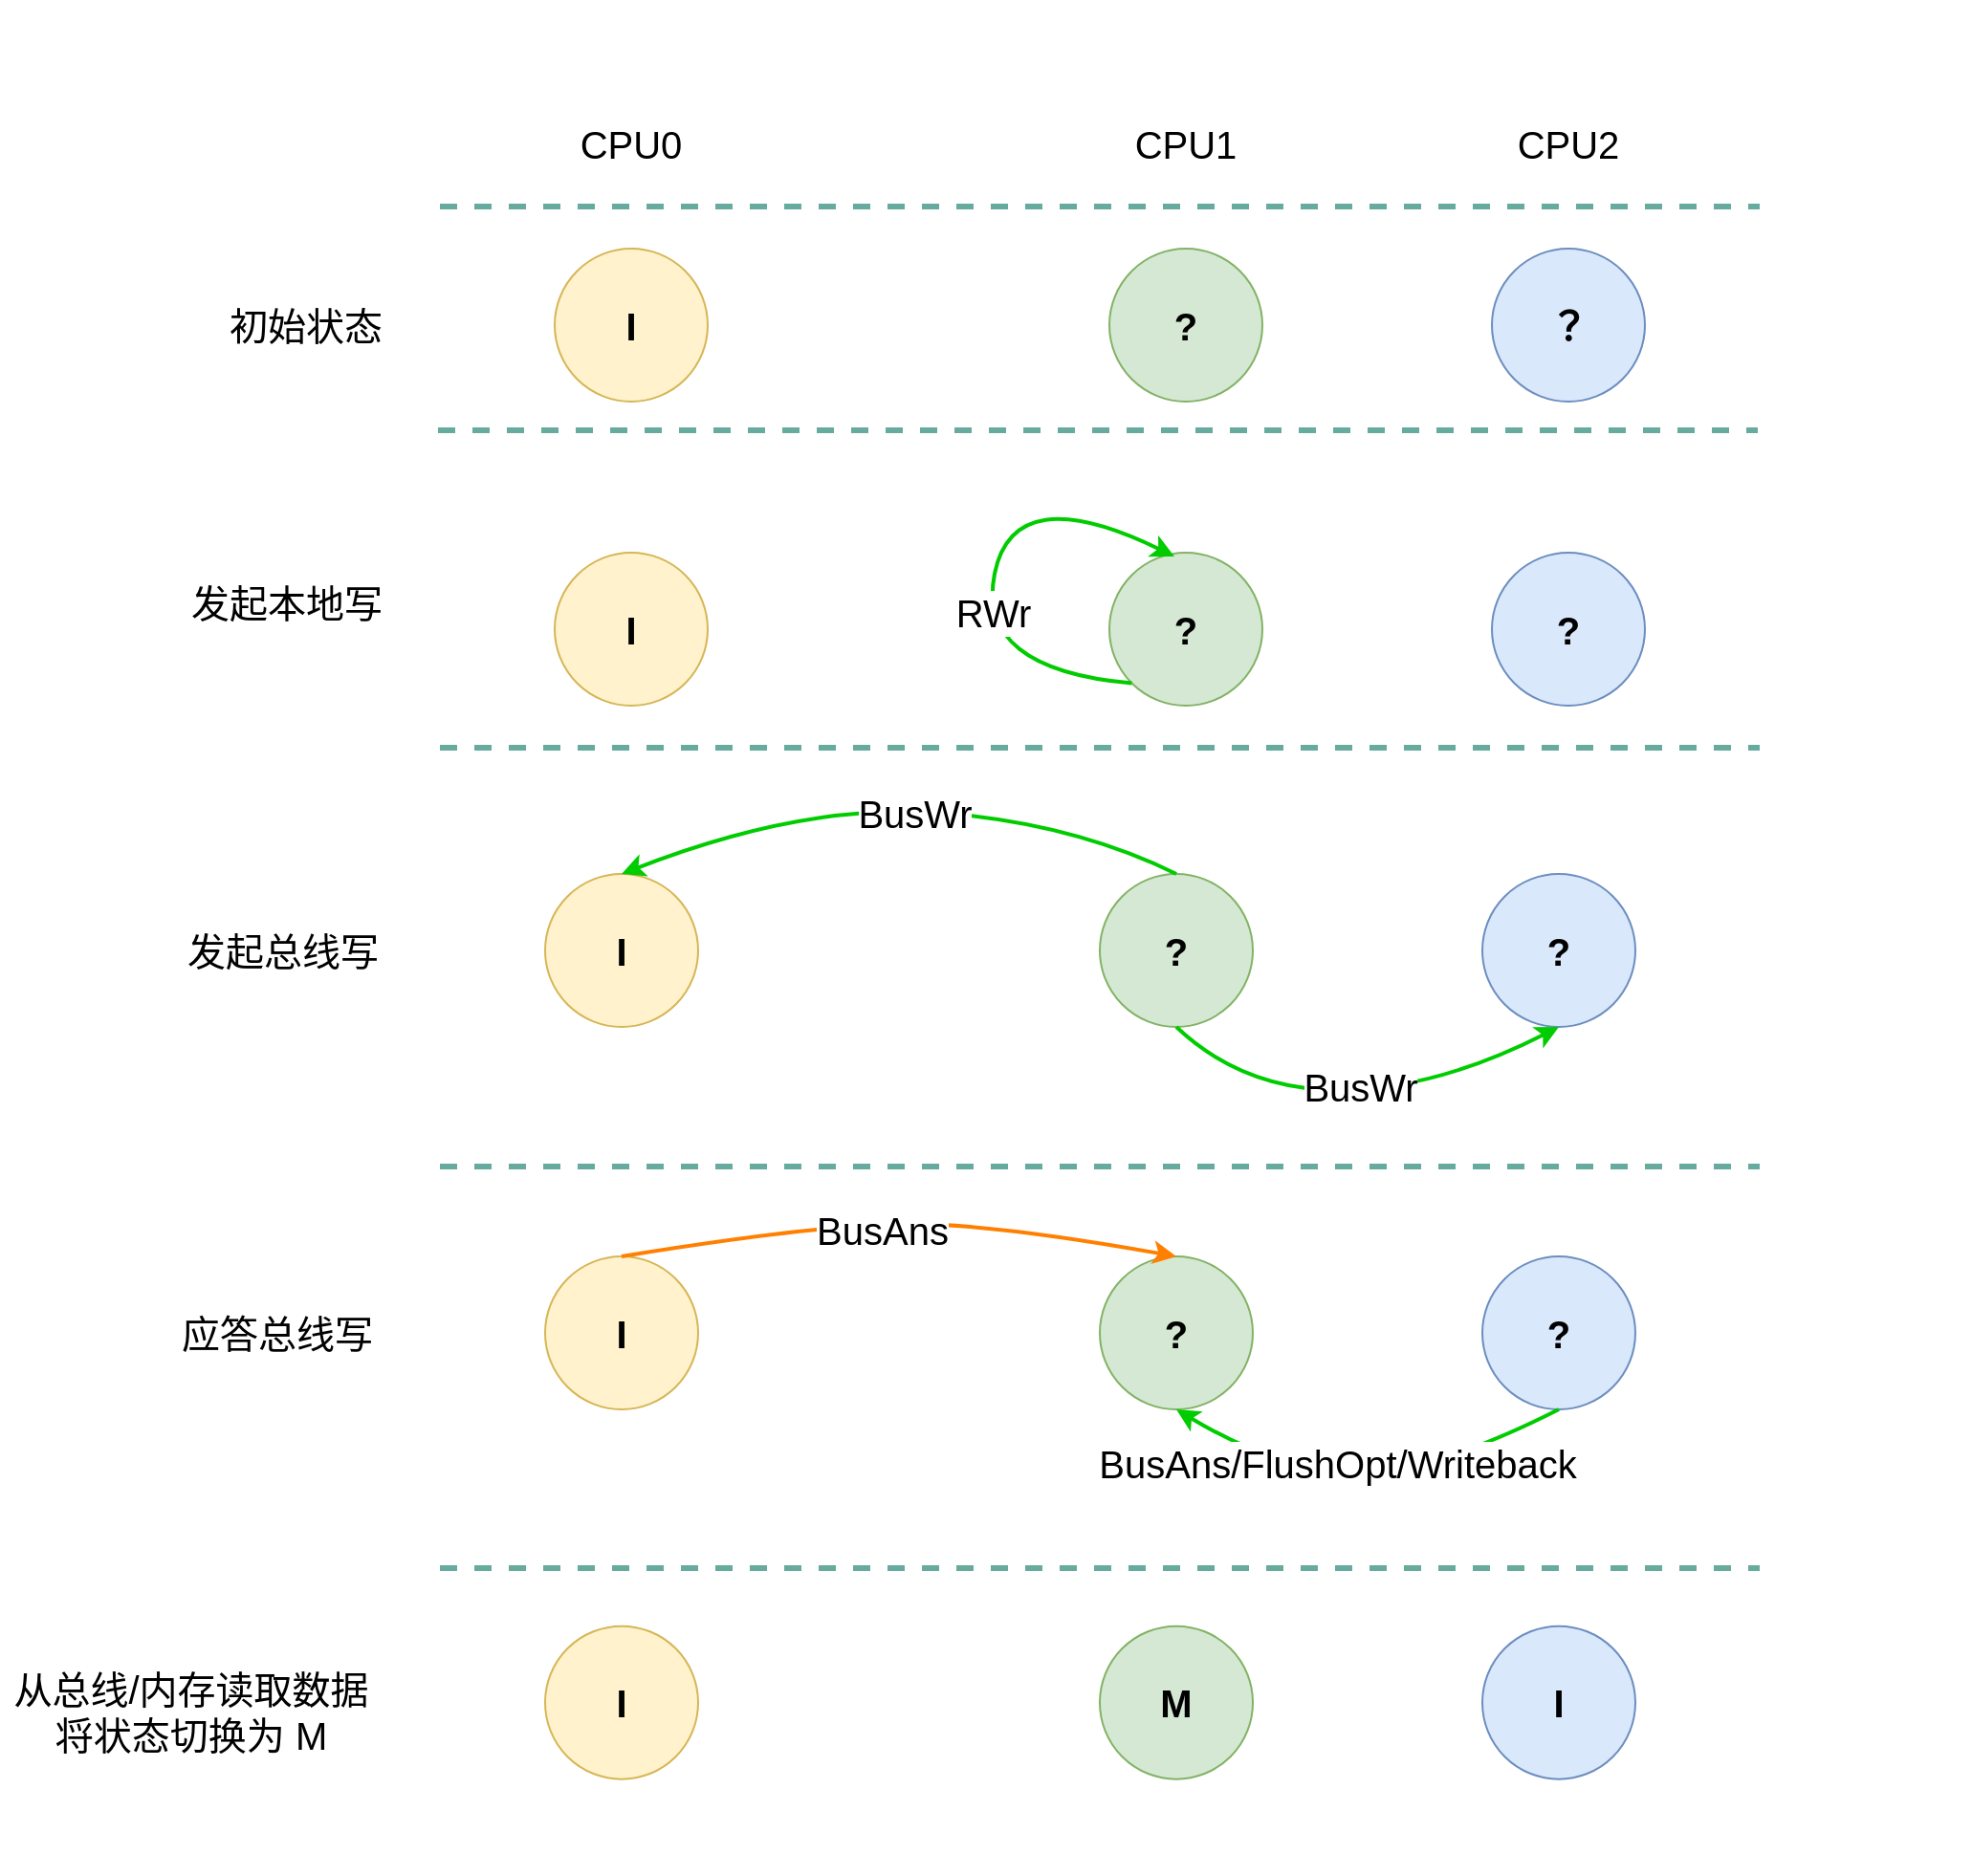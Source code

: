 <mxfile version="20.6.1" type="device"><diagram id="InvzYD1-TpO3iV65wGRZ" name="第 1 页"><mxGraphModel dx="2306" dy="1040" grid="1" gridSize="10" guides="1" tooltips="1" connect="1" arrows="1" fold="1" page="1" pageScale="1" pageWidth="850" pageHeight="1100" math="0" shadow="0"><root><mxCell id="0"/><mxCell id="1" parent="0"/><mxCell id="KuO6Eo7nbAIESPzuc6aE-1" value="I" style="ellipse;whiteSpace=wrap;html=1;aspect=fixed;fontStyle=1;fontSize=20;fillColor=#fff2cc;strokeColor=#d6b656;" parent="1" vertex="1"><mxGeometry x="170" y="390" width="80" height="80" as="geometry"/></mxCell><mxCell id="KuO6Eo7nbAIESPzuc6aE-2" value="?" style="ellipse;whiteSpace=wrap;html=1;aspect=fixed;fontStyle=1;fontSize=20;fillColor=#d5e8d4;strokeColor=#82b366;" parent="1" vertex="1"><mxGeometry x="460" y="390" width="80" height="80" as="geometry"/></mxCell><mxCell id="KuO6Eo7nbAIESPzuc6aE-3" value="？" style="ellipse;whiteSpace=wrap;html=1;aspect=fixed;fillColor=#dae8fc;strokeColor=#6c8ebf;fontStyle=1;fontSize=20;" parent="1" vertex="1"><mxGeometry x="660" y="390" width="80" height="80" as="geometry"/></mxCell><mxCell id="KuO6Eo7nbAIESPzuc6aE-4" value="CPU0" style="text;html=1;strokeColor=none;fillColor=none;align=center;verticalAlign=middle;whiteSpace=wrap;rounded=0;fontSize=20;" parent="1" vertex="1"><mxGeometry x="180" y="320" width="60" height="30" as="geometry"/></mxCell><mxCell id="KuO6Eo7nbAIESPzuc6aE-5" value="CPU1" style="text;html=1;strokeColor=none;fillColor=none;align=center;verticalAlign=middle;whiteSpace=wrap;rounded=0;fontSize=20;" parent="1" vertex="1"><mxGeometry x="470" y="320" width="60" height="30" as="geometry"/></mxCell><mxCell id="KuO6Eo7nbAIESPzuc6aE-6" value="CPU2" style="text;html=1;strokeColor=none;fillColor=none;align=center;verticalAlign=middle;whiteSpace=wrap;rounded=0;fontSize=20;" parent="1" vertex="1"><mxGeometry x="670" y="320" width="60" height="30" as="geometry"/></mxCell><mxCell id="KuO6Eo7nbAIESPzuc6aE-7" value="" style="endArrow=none;dashed=1;html=1;rounded=0;fontSize=20;strokeWidth=3;strokeColor=#67AB9F;" parent="1" edge="1"><mxGeometry width="50" height="50" relative="1" as="geometry"><mxPoint x="110" y="368" as="sourcePoint"/><mxPoint x="800" y="368" as="targetPoint"/></mxGeometry></mxCell><mxCell id="KuO6Eo7nbAIESPzuc6aE-8" value="" style="endArrow=none;dashed=1;html=1;rounded=0;fontSize=20;strokeWidth=3;strokeColor=#67AB9F;" parent="1" edge="1"><mxGeometry width="50" height="50" relative="1" as="geometry"><mxPoint x="109" y="485" as="sourcePoint"/><mxPoint x="799" y="485" as="targetPoint"/></mxGeometry></mxCell><mxCell id="KuO6Eo7nbAIESPzuc6aE-9" value="初始状态" style="text;html=1;strokeColor=none;fillColor=none;align=center;verticalAlign=middle;whiteSpace=wrap;rounded=0;fontSize=20;" parent="1" vertex="1"><mxGeometry x="-10" y="415" width="100" height="30" as="geometry"/></mxCell><mxCell id="KuO6Eo7nbAIESPzuc6aE-10" value="I" style="ellipse;whiteSpace=wrap;html=1;aspect=fixed;fontStyle=1;fontSize=20;fillColor=#fff2cc;strokeColor=#d6b656;" parent="1" vertex="1"><mxGeometry x="170" y="549" width="80" height="80" as="geometry"/></mxCell><mxCell id="KuO6Eo7nbAIESPzuc6aE-11" value="?" style="ellipse;whiteSpace=wrap;html=1;aspect=fixed;fontStyle=1;fontSize=20;fillColor=#d5e8d4;strokeColor=#82b366;" parent="1" vertex="1"><mxGeometry x="460" y="549" width="80" height="80" as="geometry"/></mxCell><mxCell id="KuO6Eo7nbAIESPzuc6aE-12" value="?" style="ellipse;whiteSpace=wrap;html=1;aspect=fixed;fillColor=#dae8fc;strokeColor=#6c8ebf;fontStyle=1;fontSize=20;" parent="1" vertex="1"><mxGeometry x="660" y="549" width="80" height="80" as="geometry"/></mxCell><mxCell id="KuO6Eo7nbAIESPzuc6aE-19" value="I" style="ellipse;whiteSpace=wrap;html=1;aspect=fixed;fontStyle=1;fontSize=20;fillColor=#fff2cc;strokeColor=#d6b656;" parent="1" vertex="1"><mxGeometry x="165" y="717" width="80" height="80" as="geometry"/></mxCell><mxCell id="KuO6Eo7nbAIESPzuc6aE-20" value="?" style="ellipse;whiteSpace=wrap;html=1;aspect=fixed;fontStyle=1;fontSize=20;fillColor=#d5e8d4;strokeColor=#82b366;" parent="1" vertex="1"><mxGeometry x="455" y="717" width="80" height="80" as="geometry"/></mxCell><mxCell id="KuO6Eo7nbAIESPzuc6aE-21" value="?" style="ellipse;whiteSpace=wrap;html=1;aspect=fixed;fillColor=#dae8fc;strokeColor=#6c8ebf;fontStyle=1;fontSize=20;" parent="1" vertex="1"><mxGeometry x="655" y="717" width="80" height="80" as="geometry"/></mxCell><mxCell id="KuO6Eo7nbAIESPzuc6aE-27" value="" style="endArrow=none;dashed=1;html=1;rounded=0;fontSize=20;strokeWidth=3;strokeColor=#67AB9F;" parent="1" edge="1"><mxGeometry width="50" height="50" relative="1" as="geometry"><mxPoint x="110" y="651" as="sourcePoint"/><mxPoint x="800" y="651" as="targetPoint"/></mxGeometry></mxCell><mxCell id="KuO6Eo7nbAIESPzuc6aE-31" value="I" style="ellipse;whiteSpace=wrap;html=1;aspect=fixed;fontStyle=1;fontSize=20;fillColor=#fff2cc;strokeColor=#d6b656;" parent="1" vertex="1"><mxGeometry x="165" y="917" width="80" height="80" as="geometry"/></mxCell><mxCell id="KuO6Eo7nbAIESPzuc6aE-32" value="?" style="ellipse;whiteSpace=wrap;html=1;aspect=fixed;fontStyle=1;fontSize=20;fillColor=#d5e8d4;strokeColor=#82b366;" parent="1" vertex="1"><mxGeometry x="455" y="917" width="80" height="80" as="geometry"/></mxCell><mxCell id="KuO6Eo7nbAIESPzuc6aE-33" value="?" style="ellipse;whiteSpace=wrap;html=1;aspect=fixed;fillColor=#dae8fc;strokeColor=#6c8ebf;fontStyle=1;fontSize=20;" parent="1" vertex="1"><mxGeometry x="655" y="917" width="80" height="80" as="geometry"/></mxCell><mxCell id="KuO6Eo7nbAIESPzuc6aE-42" value="" style="endArrow=none;dashed=1;html=1;rounded=0;fontSize=20;strokeWidth=3;strokeColor=#67AB9F;" parent="1" edge="1"><mxGeometry width="50" height="50" relative="1" as="geometry"><mxPoint x="110" y="870" as="sourcePoint"/><mxPoint x="800" y="870" as="targetPoint"/></mxGeometry></mxCell><mxCell id="KuO6Eo7nbAIESPzuc6aE-43" value="I" style="ellipse;whiteSpace=wrap;html=1;aspect=fixed;fontStyle=1;fontSize=20;fillColor=#fff2cc;strokeColor=#d6b656;" parent="1" vertex="1"><mxGeometry x="165" y="1110.32" width="80" height="80" as="geometry"/></mxCell><mxCell id="KuO6Eo7nbAIESPzuc6aE-44" value="M" style="ellipse;whiteSpace=wrap;html=1;aspect=fixed;fontStyle=1;fontSize=20;fillColor=#d5e8d4;strokeColor=#82b366;" parent="1" vertex="1"><mxGeometry x="455" y="1110.32" width="80" height="80" as="geometry"/></mxCell><mxCell id="KuO6Eo7nbAIESPzuc6aE-45" value="I" style="ellipse;whiteSpace=wrap;html=1;aspect=fixed;fillColor=#dae8fc;strokeColor=#6c8ebf;fontStyle=1;fontSize=20;" parent="1" vertex="1"><mxGeometry x="655" y="1110.32" width="80" height="80" as="geometry"/></mxCell><mxCell id="KuO6Eo7nbAIESPzuc6aE-47" value="" style="endArrow=none;dashed=1;html=1;rounded=0;fontSize=20;strokeWidth=3;strokeColor=#67AB9F;" parent="1" edge="1"><mxGeometry width="50" height="50" relative="1" as="geometry"><mxPoint x="110" y="1080" as="sourcePoint"/><mxPoint x="800" y="1080" as="targetPoint"/></mxGeometry></mxCell><mxCell id="KuO6Eo7nbAIESPzuc6aE-48" value="发起本地写" style="text;html=1;strokeColor=none;fillColor=none;align=center;verticalAlign=middle;whiteSpace=wrap;rounded=0;fontSize=20;" parent="1" vertex="1"><mxGeometry x="-30" y="560" width="120" height="30" as="geometry"/></mxCell><mxCell id="KuO6Eo7nbAIESPzuc6aE-49" value="发起总线写" style="text;html=1;strokeColor=none;fillColor=none;align=center;verticalAlign=middle;whiteSpace=wrap;rounded=0;fontSize=20;" parent="1" vertex="1"><mxGeometry x="-37" y="742" width="130" height="30" as="geometry"/></mxCell><mxCell id="KuO6Eo7nbAIESPzuc6aE-50" value="应答总线写" style="text;html=1;strokeColor=none;fillColor=none;align=center;verticalAlign=middle;whiteSpace=wrap;rounded=0;fontSize=20;" parent="1" vertex="1"><mxGeometry x="-40" y="942" width="130" height="30" as="geometry"/></mxCell><mxCell id="KuO6Eo7nbAIESPzuc6aE-51" value="从总线/内存读取数据&lt;br&gt;将状态切换为 M" style="text;html=1;strokeColor=none;fillColor=none;align=center;verticalAlign=middle;whiteSpace=wrap;rounded=0;fontSize=20;" parent="1" vertex="1"><mxGeometry x="-120" y="1122.32" width="200" height="64.68" as="geometry"/></mxCell><mxCell id="KuO6Eo7nbAIESPzuc6aE-52" value="" style="shape=waypoint;sketch=0;fillStyle=solid;size=6;pointerEvents=1;points=[];fillColor=none;resizable=0;rotatable=0;perimeter=centerPerimeter;snapToPoint=1;fontSize=20;strokeColor=none;" parent="1" vertex="1"><mxGeometry x="-110" y="260" width="40" height="40" as="geometry"/></mxCell><mxCell id="KuO6Eo7nbAIESPzuc6aE-53" value="" style="shape=waypoint;sketch=0;fillStyle=solid;size=6;pointerEvents=1;points=[];fillColor=none;resizable=0;rotatable=0;perimeter=centerPerimeter;snapToPoint=1;fontSize=20;strokeColor=none;" parent="1" vertex="1"><mxGeometry x="870" y="1200" width="40" height="40" as="geometry"/></mxCell><mxCell id="ZQakZv7J-Vr4T8gfH7Sl-1" value="" style="curved=1;endArrow=classic;html=1;rounded=0;strokeColor=#00CC00;strokeWidth=2;fontSize=20;fontColor=default;exitX=0;exitY=1;exitDx=0;exitDy=0;entryX=0.425;entryY=0.025;entryDx=0;entryDy=0;entryPerimeter=0;" parent="1" source="KuO6Eo7nbAIESPzuc6aE-11" target="KuO6Eo7nbAIESPzuc6aE-11" edge="1"><mxGeometry width="50" height="50" relative="1" as="geometry"><mxPoint x="340" y="570" as="sourcePoint"/><mxPoint x="390" y="520" as="targetPoint"/><Array as="points"><mxPoint x="390" y="610"/><mxPoint x="410" y="510"/></Array></mxGeometry></mxCell><mxCell id="ZQakZv7J-Vr4T8gfH7Sl-2" value="RWr" style="edgeLabel;html=1;align=center;verticalAlign=middle;resizable=0;points=[];fontSize=20;fontColor=default;" parent="ZQakZv7J-Vr4T8gfH7Sl-1" vertex="1" connectable="0"><mxGeometry x="-0.184" y="-3" relative="1" as="geometry"><mxPoint as="offset"/></mxGeometry></mxCell><mxCell id="ZQakZv7J-Vr4T8gfH7Sl-3" value="" style="curved=1;endArrow=classic;html=1;rounded=0;strokeColor=#00CC00;strokeWidth=2;fontSize=20;fontColor=default;exitX=0.5;exitY=0;exitDx=0;exitDy=0;entryX=0.5;entryY=0;entryDx=0;entryDy=0;" parent="1" source="KuO6Eo7nbAIESPzuc6aE-20" target="KuO6Eo7nbAIESPzuc6aE-19" edge="1"><mxGeometry width="50" height="50" relative="1" as="geometry"><mxPoint x="340" y="710" as="sourcePoint"/><mxPoint x="390" y="660" as="targetPoint"/><Array as="points"><mxPoint x="440" y="690"/><mxPoint x="300" y="680"/></Array></mxGeometry></mxCell><mxCell id="ZQakZv7J-Vr4T8gfH7Sl-4" value="BusWr" style="edgeLabel;html=1;align=center;verticalAlign=middle;resizable=0;points=[];fontSize=20;fontColor=default;" parent="ZQakZv7J-Vr4T8gfH7Sl-3" vertex="1" connectable="0"><mxGeometry x="-0.055" y="1" relative="1" as="geometry"><mxPoint as="offset"/></mxGeometry></mxCell><mxCell id="ZQakZv7J-Vr4T8gfH7Sl-5" value="" style="curved=1;endArrow=classic;html=1;rounded=0;strokeColor=#00CC00;strokeWidth=2;fontSize=20;fontColor=default;exitX=0.5;exitY=1;exitDx=0;exitDy=0;entryX=0.5;entryY=1;entryDx=0;entryDy=0;" parent="1" source="KuO6Eo7nbAIESPzuc6aE-20" target="KuO6Eo7nbAIESPzuc6aE-21" edge="1"><mxGeometry width="50" height="50" relative="1" as="geometry"><mxPoint x="560" y="860" as="sourcePoint"/><mxPoint x="610" y="810" as="targetPoint"/><Array as="points"><mxPoint x="530" y="830"/><mxPoint x="630" y="830"/></Array></mxGeometry></mxCell><mxCell id="ZQakZv7J-Vr4T8gfH7Sl-6" value="BusWr" style="edgeLabel;html=1;align=center;verticalAlign=middle;resizable=0;points=[];fontSize=20;fontColor=default;" parent="ZQakZv7J-Vr4T8gfH7Sl-5" vertex="1" connectable="0"><mxGeometry x="-0.013" y="2" relative="1" as="geometry"><mxPoint as="offset"/></mxGeometry></mxCell><mxCell id="ZQakZv7J-Vr4T8gfH7Sl-7" value="" style="curved=1;endArrow=classic;html=1;rounded=0;strokeColor=#FF8000;strokeWidth=2;fontSize=20;fontColor=default;exitX=0.5;exitY=0;exitDx=0;exitDy=0;entryX=0.5;entryY=0;entryDx=0;entryDy=0;" parent="1" source="KuO6Eo7nbAIESPzuc6aE-31" target="KuO6Eo7nbAIESPzuc6aE-32" edge="1"><mxGeometry width="50" height="50" relative="1" as="geometry"><mxPoint x="330" y="960" as="sourcePoint"/><mxPoint x="380" y="910" as="targetPoint"/><Array as="points"><mxPoint x="310" y="900"/><mxPoint x="400" y="900"/></Array></mxGeometry></mxCell><mxCell id="ZQakZv7J-Vr4T8gfH7Sl-8" value="BusAns" style="edgeLabel;html=1;align=center;verticalAlign=middle;resizable=0;points=[];fontSize=20;fontColor=default;" parent="ZQakZv7J-Vr4T8gfH7Sl-7" vertex="1" connectable="0"><mxGeometry x="-0.062" y="-3" relative="1" as="geometry"><mxPoint as="offset"/></mxGeometry></mxCell><mxCell id="ZQakZv7J-Vr4T8gfH7Sl-9" value="" style="curved=1;endArrow=classic;html=1;rounded=0;strokeColor=#00CC00;strokeWidth=2;fontSize=20;fontColor=default;exitX=0.5;exitY=1;exitDx=0;exitDy=0;entryX=0.5;entryY=1;entryDx=0;entryDy=0;" parent="1" source="KuO6Eo7nbAIESPzuc6aE-33" target="KuO6Eo7nbAIESPzuc6aE-32" edge="1"><mxGeometry width="50" height="50" relative="1" as="geometry"><mxPoint x="590" y="1070" as="sourcePoint"/><mxPoint x="640" y="1020" as="targetPoint"/><Array as="points"><mxPoint x="630" y="1030"/><mxPoint x="550" y="1030"/></Array></mxGeometry></mxCell><mxCell id="ZQakZv7J-Vr4T8gfH7Sl-10" value="BusAns/FlushOpt/Writeback" style="edgeLabel;html=1;align=center;verticalAlign=middle;resizable=0;points=[];fontSize=20;fontColor=default;" parent="ZQakZv7J-Vr4T8gfH7Sl-9" vertex="1" connectable="0"><mxGeometry x="0.142" y="-5" relative="1" as="geometry"><mxPoint as="offset"/></mxGeometry></mxCell></root></mxGraphModel></diagram></mxfile>
